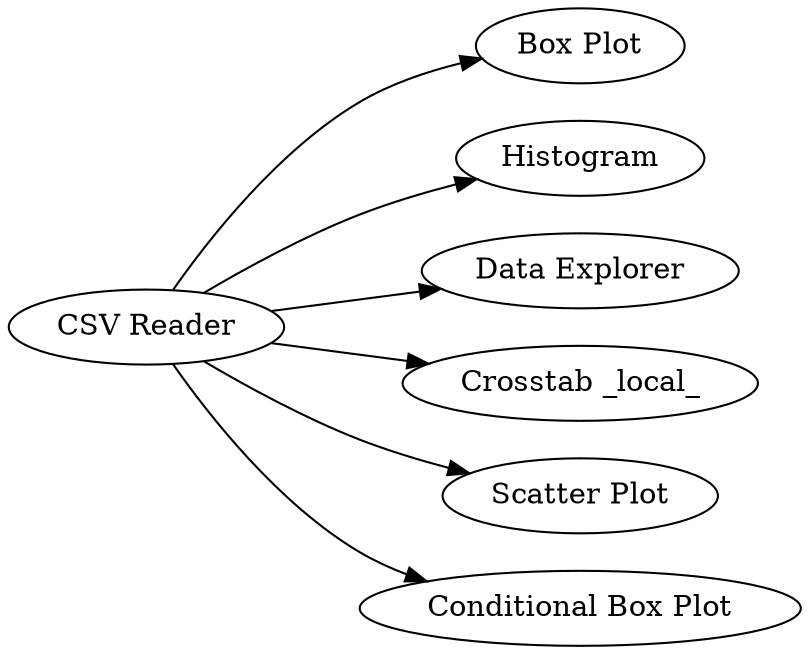 digraph {
	1 -> 4
	1 -> 6
	1 -> 2
	1 -> 7
	1 -> 3
	1 -> 5
	5 [label="Conditional Box Plot"]
	1 [label="CSV Reader"]
	7 [label="Crosstab _local_"]
	4 [label="Box Plot"]
	6 [label=Histogram]
	3 [label="Scatter Plot"]
	2 [label="Data Explorer"]
	rankdir=LR
}
